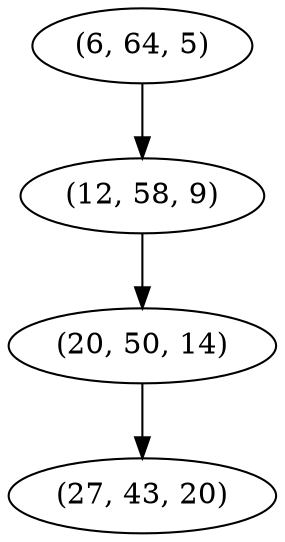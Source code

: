 digraph tree {
    "(6, 64, 5)";
    "(12, 58, 9)";
    "(20, 50, 14)";
    "(27, 43, 20)";
    "(6, 64, 5)" -> "(12, 58, 9)";
    "(12, 58, 9)" -> "(20, 50, 14)";
    "(20, 50, 14)" -> "(27, 43, 20)";
}
